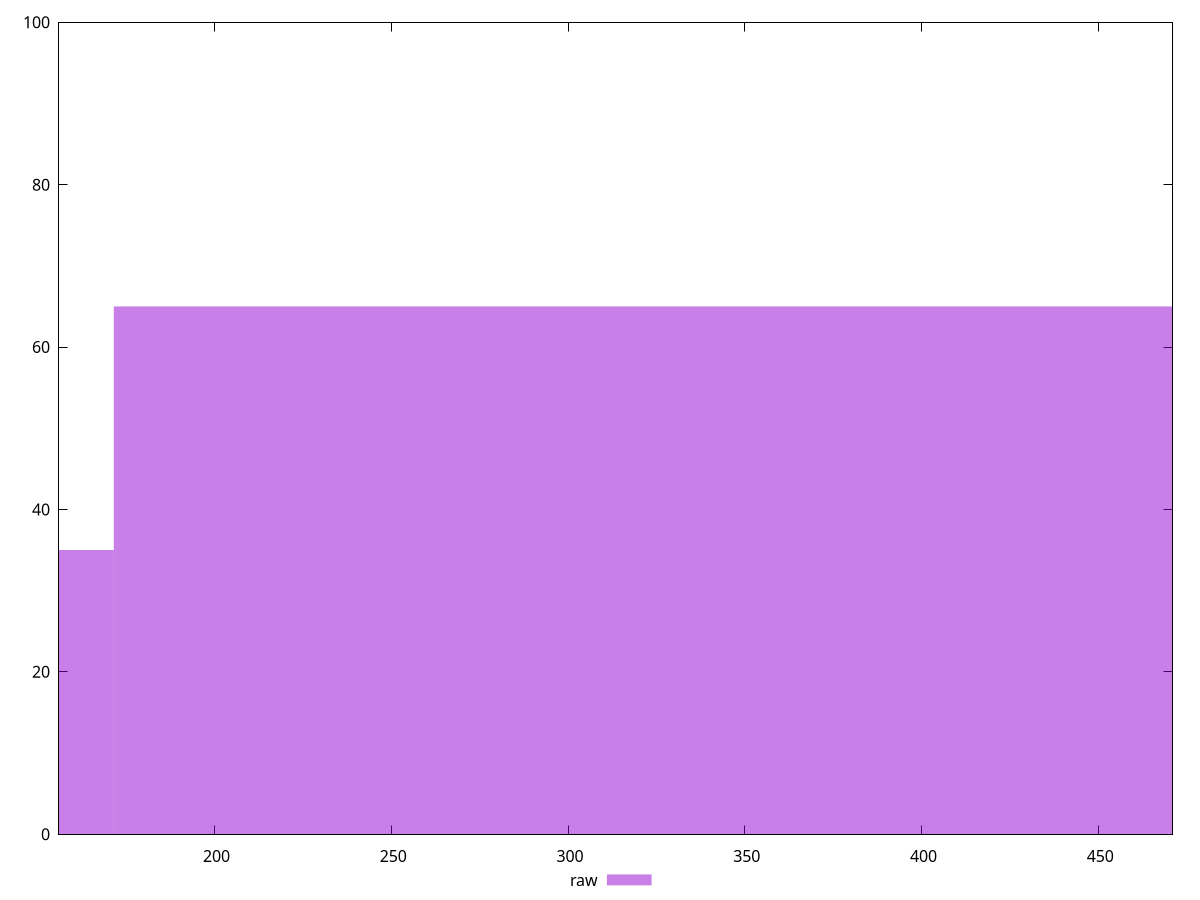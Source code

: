 reset

$raw <<EOF
0 35
342.9928836489665 65
EOF

set key outside below
set boxwidth 342.9928836489665
set xrange [156:471]
set yrange [0:100]
set style fill transparent solid 0.5 noborder
set terminal svg size 640, 490 enhanced background rgb 'white'
set output "report_00007_2020-12-11T15:55:29.892Z/render-blocking-resources/samples/pages+cached+noexternal+noimg/raw/histogram.svg"

plot $raw title "raw" with boxes

reset

